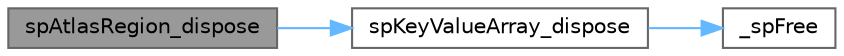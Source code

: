 digraph "spAtlasRegion_dispose"
{
 // LATEX_PDF_SIZE
  bgcolor="transparent";
  edge [fontname=Helvetica,fontsize=10,labelfontname=Helvetica,labelfontsize=10];
  node [fontname=Helvetica,fontsize=10,shape=box,height=0.2,width=0.4];
  rankdir="LR";
  Node1 [id="Node000001",label="spAtlasRegion_dispose",height=0.2,width=0.4,color="gray40", fillcolor="grey60", style="filled", fontcolor="black",tooltip=" "];
  Node1 -> Node2 [id="edge1_Node000001_Node000002",color="steelblue1",style="solid",tooltip=" "];
  Node2 [id="Node000002",label="spKeyValueArray_dispose",height=0.2,width=0.4,color="grey40", fillcolor="white", style="filled",URL="$_atlas_8c.html#a36578d0d234f9cff861e841e5522c64a",tooltip=" "];
  Node2 -> Node3 [id="edge2_Node000002_Node000003",color="steelblue1",style="solid",tooltip=" "];
  Node3 [id="Node000003",label="_spFree",height=0.2,width=0.4,color="grey40", fillcolor="white", style="filled",URL="$extension_8c.html#aa27485fc15fe1374e2b016d24a8c097d",tooltip=" "];
}
